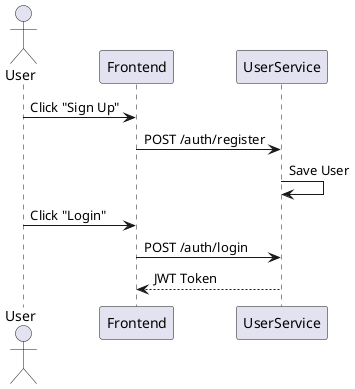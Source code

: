 @startuml user_login_register
actor User
participant "Frontend"
participant "UserService"

User -> Frontend : Click "Sign Up"
Frontend -> UserService : POST /auth/register
UserService -> UserService : Save User

User -> Frontend : Click "Login"
Frontend -> UserService : POST /auth/login
UserService --> Frontend : JWT Token
@enduml
